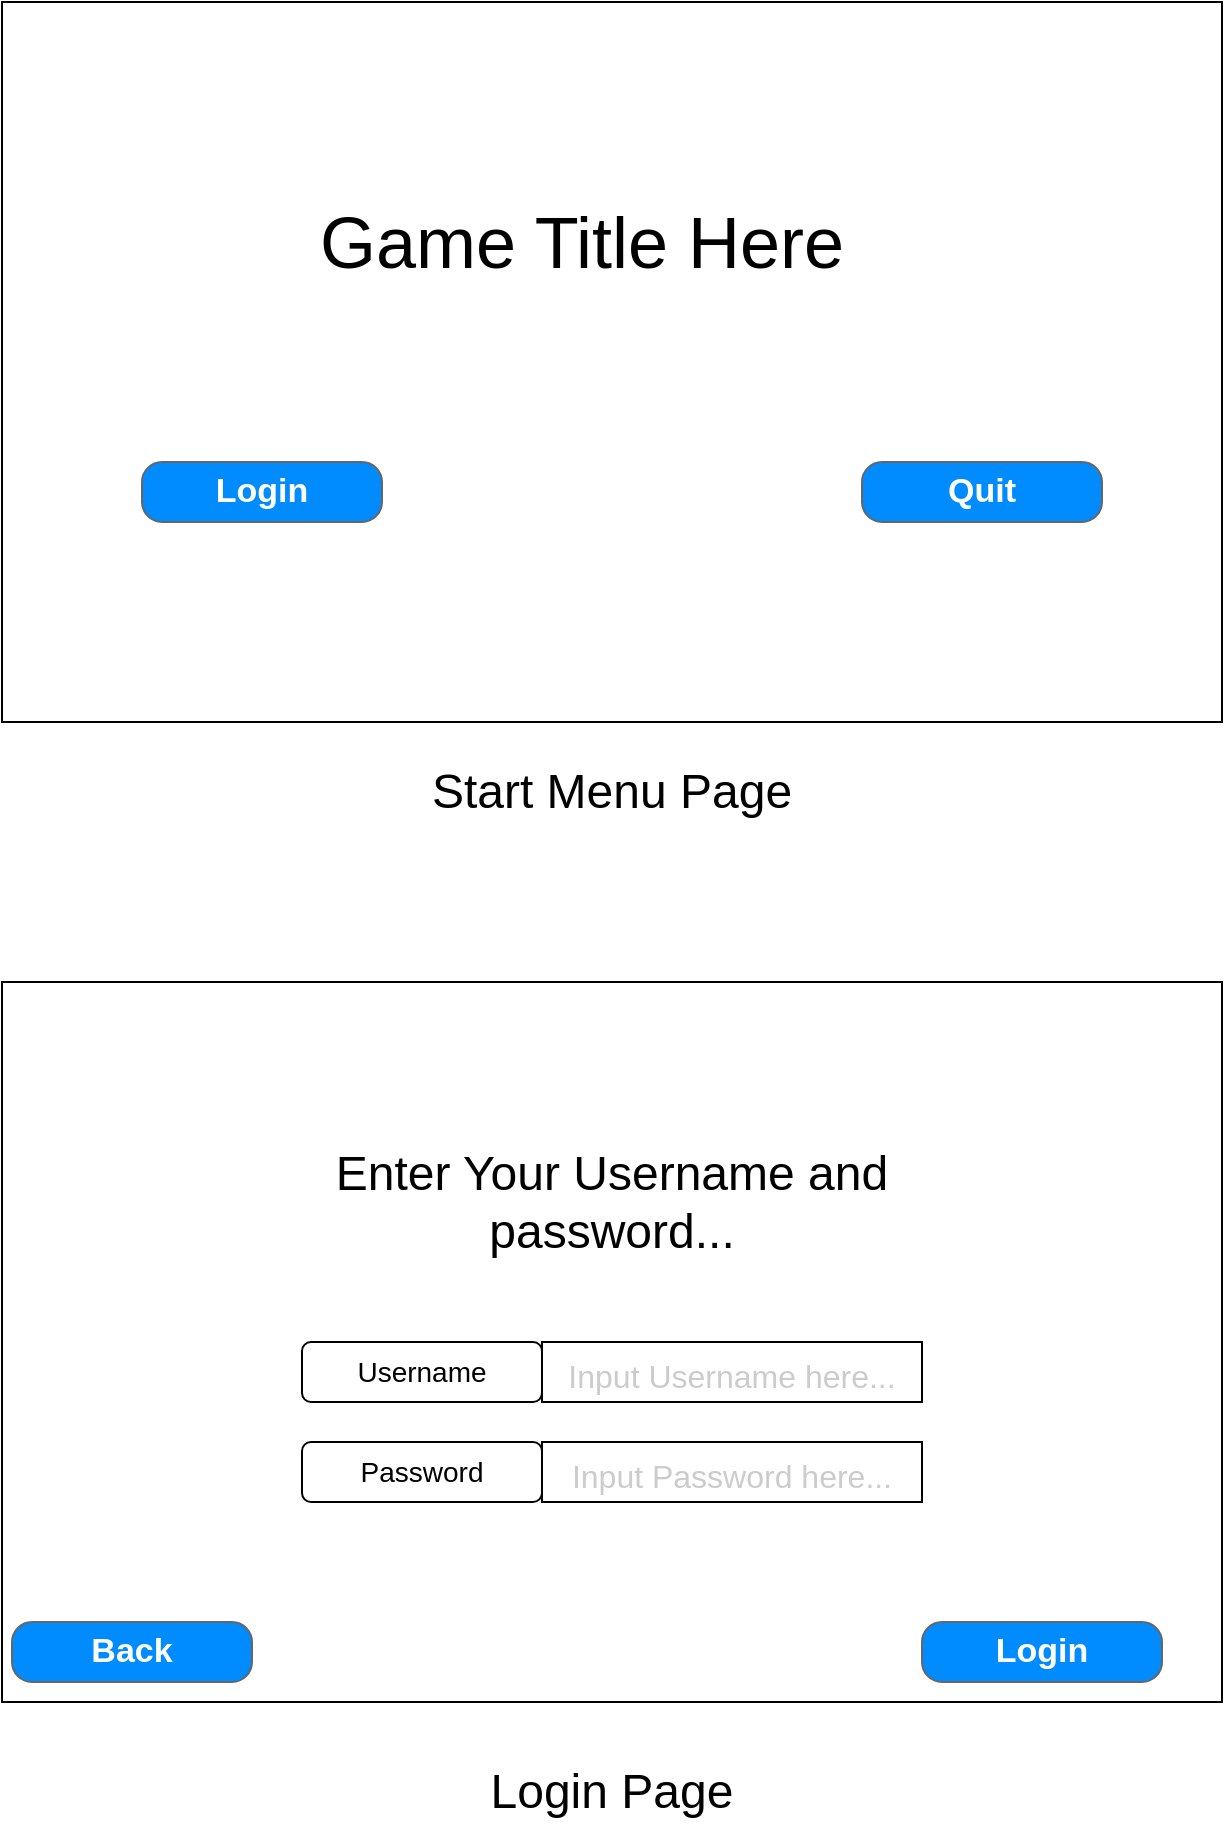 <mxfile version="20.2.7" type="device" pages="4"><diagram id="1L4usaPwL3lz2hlAMMEj" name="Start logic"><mxGraphModel dx="1209" dy="671" grid="1" gridSize="10" guides="1" tooltips="1" connect="1" arrows="1" fold="1" page="1" pageScale="1" pageWidth="850" pageHeight="1100" math="0" shadow="0"><root><mxCell id="0"/><mxCell id="1" parent="0"/><mxCell id="uS4R6kt5Y0Fst5nBRkxQ-1" value="" style="rounded=0;whiteSpace=wrap;html=1;" parent="1" vertex="1"><mxGeometry x="130" y="120" width="610" height="360" as="geometry"/></mxCell><mxCell id="uS4R6kt5Y0Fst5nBRkxQ-12" value="Login" style="strokeWidth=1;shadow=0;dashed=0;align=center;html=1;shape=mxgraph.mockup.buttons.button;strokeColor=#666666;fontColor=#ffffff;mainText=;buttonStyle=round;fontSize=17;fontStyle=1;fillColor=#008cff;whiteSpace=wrap;" parent="1" vertex="1"><mxGeometry x="200" y="350" width="120" height="30" as="geometry"/></mxCell><mxCell id="uS4R6kt5Y0Fst5nBRkxQ-13" value="&lt;span style=&quot;font-size: 36px;&quot;&gt;Game Title Here&lt;/span&gt;" style="text;html=1;strokeColor=none;fillColor=none;align=center;verticalAlign=middle;whiteSpace=wrap;rounded=0;" parent="1" vertex="1"><mxGeometry x="240" y="180" width="360" height="120" as="geometry"/></mxCell><mxCell id="uS4R6kt5Y0Fst5nBRkxQ-15" value="Quit" style="strokeWidth=1;shadow=0;dashed=0;align=center;html=1;shape=mxgraph.mockup.buttons.button;strokeColor=#666666;fontColor=#ffffff;mainText=;buttonStyle=round;fontSize=17;fontStyle=1;fillColor=#008cff;whiteSpace=wrap;" parent="1" vertex="1"><mxGeometry x="560" y="350" width="120" height="30" as="geometry"/></mxCell><mxCell id="uS4R6kt5Y0Fst5nBRkxQ-16" value="&lt;span style=&quot;font-size: 24px;&quot;&gt;Start Menu Page&lt;/span&gt;" style="text;html=1;strokeColor=none;fillColor=none;align=center;verticalAlign=middle;whiteSpace=wrap;rounded=0;fontSize=36;" parent="1" vertex="1"><mxGeometry x="130" y="490" width="610" height="40" as="geometry"/></mxCell><mxCell id="Q0GWqwia2zXX_CLbNTaI-1" value="" style="rounded=0;whiteSpace=wrap;html=1;" parent="1" vertex="1"><mxGeometry x="130" y="610" width="610" height="360" as="geometry"/></mxCell><mxCell id="Q0GWqwia2zXX_CLbNTaI-2" value="Back" style="strokeWidth=1;shadow=0;dashed=0;align=center;html=1;shape=mxgraph.mockup.buttons.button;strokeColor=#666666;fontColor=#ffffff;mainText=;buttonStyle=round;fontSize=17;fontStyle=1;fillColor=#008cff;whiteSpace=wrap;" parent="1" vertex="1"><mxGeometry x="135" y="930" width="120" height="30" as="geometry"/></mxCell><mxCell id="Q0GWqwia2zXX_CLbNTaI-3" value="&lt;span style=&quot;font-size: 24px;&quot;&gt;Enter Your Username and password...&lt;/span&gt;" style="text;html=1;strokeColor=none;fillColor=none;align=center;verticalAlign=middle;whiteSpace=wrap;rounded=0;" parent="1" vertex="1"><mxGeometry x="255" y="680" width="360" height="80" as="geometry"/></mxCell><mxCell id="Q0GWqwia2zXX_CLbNTaI-4" value="Login" style="strokeWidth=1;shadow=0;dashed=0;align=center;html=1;shape=mxgraph.mockup.buttons.button;strokeColor=#666666;fontColor=#ffffff;mainText=;buttonStyle=round;fontSize=17;fontStyle=1;fillColor=#008cff;whiteSpace=wrap;" parent="1" vertex="1"><mxGeometry x="590" y="930" width="120" height="30" as="geometry"/></mxCell><mxCell id="Q0GWqwia2zXX_CLbNTaI-6" value="&lt;span style=&quot;font-size: 24px;&quot;&gt;Login Page&lt;/span&gt;" style="text;html=1;strokeColor=none;fillColor=none;align=center;verticalAlign=middle;whiteSpace=wrap;rounded=0;fontSize=36;" parent="1" vertex="1"><mxGeometry x="130" y="990" width="610" height="40" as="geometry"/></mxCell><mxCell id="Q0GWqwia2zXX_CLbNTaI-7" value="&lt;font color=&quot;#cccccc&quot; size=&quot;3&quot;&gt;Input Username here...&lt;/font&gt;" style="rounded=0;whiteSpace=wrap;html=1;fontSize=24;" parent="1" vertex="1"><mxGeometry x="400" y="790" width="190" height="30" as="geometry"/></mxCell><mxCell id="Q0GWqwia2zXX_CLbNTaI-8" value="&lt;font color=&quot;#000000&quot;&gt;Username&lt;/font&gt;" style="rounded=1;whiteSpace=wrap;html=1;fontSize=14;fontColor=#CCCCCC;" parent="1" vertex="1"><mxGeometry x="280" y="790" width="120" height="30" as="geometry"/></mxCell><mxCell id="Q0GWqwia2zXX_CLbNTaI-11" value="&lt;font color=&quot;#cccccc&quot; size=&quot;3&quot;&gt;Input Password here...&lt;/font&gt;" style="rounded=0;whiteSpace=wrap;html=1;fontSize=24;" parent="1" vertex="1"><mxGeometry x="400" y="840" width="190" height="30" as="geometry"/></mxCell><mxCell id="Q0GWqwia2zXX_CLbNTaI-12" value="&lt;font color=&quot;#000000&quot;&gt;Password&lt;/font&gt;" style="rounded=1;whiteSpace=wrap;html=1;fontSize=14;fontColor=#CCCCCC;" parent="1" vertex="1"><mxGeometry x="280" y="840" width="120" height="30" as="geometry"/></mxCell></root></mxGraphModel></diagram><diagram id="BTKuGtvV9Ny8oed3zikb" name="Gameplay"><mxGraphModel dx="1209" dy="671" grid="1" gridSize="10" guides="0" tooltips="1" connect="1" arrows="1" fold="1" page="1" pageScale="1" pageWidth="850" pageHeight="1100" math="0" shadow="0"><root><mxCell id="0"/><mxCell id="1" parent="0"/><mxCell id="1meAuipvJD_YUB-OawLX-1" value="" style="rounded=0;whiteSpace=wrap;html=1;" parent="1" vertex="1"><mxGeometry x="130" y="630" width="610" height="360" as="geometry"/></mxCell><mxCell id="1meAuipvJD_YUB-OawLX-2" value="User Avatar" style="shape=umlActor;verticalLabelPosition=bottom;verticalAlign=top;html=1;outlineConnect=0;fontSize=24;" parent="1" vertex="1"><mxGeometry x="190" y="860" width="30" height="60" as="geometry"/></mxCell><mxCell id="1meAuipvJD_YUB-OawLX-3" value="Enemy" style="shape=umlActor;verticalLabelPosition=bottom;verticalAlign=top;html=1;outlineConnect=0;fontSize=24;" parent="1" vertex="1"><mxGeometry x="620" y="860" width="30" height="60" as="geometry"/></mxCell><mxCell id="1meAuipvJD_YUB-OawLX-4" value="Answer1" style="rounded=0;whiteSpace=wrap;html=1;fontSize=24;" parent="1" vertex="1"><mxGeometry x="270" y="760" width="110" height="50" as="geometry"/></mxCell><mxCell id="1meAuipvJD_YUB-OawLX-5" value="Question Box" style="rounded=0;whiteSpace=wrap;html=1;fontSize=24;" parent="1" vertex="1"><mxGeometry x="170" y="690" width="510" height="60" as="geometry"/></mxCell><mxCell id="1meAuipvJD_YUB-OawLX-6" value="Answer2" style="rounded=0;whiteSpace=wrap;html=1;fontSize=24;" parent="1" vertex="1"><mxGeometry x="460" y="760" width="110" height="50" as="geometry"/></mxCell><mxCell id="1meAuipvJD_YUB-OawLX-7" value="Answer3" style="rounded=0;whiteSpace=wrap;html=1;fontSize=24;" parent="1" vertex="1"><mxGeometry x="270" y="840" width="110" height="50" as="geometry"/></mxCell><mxCell id="1meAuipvJD_YUB-OawLX-8" value="Answer4" style="rounded=0;whiteSpace=wrap;html=1;fontSize=24;" parent="1" vertex="1"><mxGeometry x="460" y="840" width="110" height="50" as="geometry"/></mxCell><mxCell id="1meAuipvJD_YUB-OawLX-9" value="" style="rounded=0;whiteSpace=wrap;html=1;fontSize=14;" parent="1" vertex="1"><mxGeometry x="130" y="630" width="610" height="40" as="geometry"/></mxCell><mxCell id="1meAuipvJD_YUB-OawLX-10" value="User HP: 3" style="text;html=1;strokeColor=none;fillColor=none;align=center;verticalAlign=middle;whiteSpace=wrap;rounded=0;fontSize=14;" parent="1" vertex="1"><mxGeometry x="140" y="635" width="210" height="30" as="geometry"/></mxCell><mxCell id="1meAuipvJD_YUB-OawLX-11" value="Enemy HP: 3" style="text;html=1;strokeColor=none;fillColor=none;align=center;verticalAlign=middle;whiteSpace=wrap;rounded=0;fontSize=14;" parent="1" vertex="1"><mxGeometry x="495" y="635" width="210" height="30" as="geometry"/></mxCell><mxCell id="1meAuipvJD_YUB-OawLX-12" value="Time Left : 0:25" style="text;html=1;strokeColor=none;fillColor=none;align=center;verticalAlign=middle;whiteSpace=wrap;rounded=0;fontSize=14;" parent="1" vertex="1"><mxGeometry x="320" y="635" width="210" height="30" as="geometry"/></mxCell><mxCell id="bMEiGkm3QSnFiPgXJWYN-2" value="" style="rounded=0;whiteSpace=wrap;html=1;" parent="1" vertex="1"><mxGeometry x="130" y="120" width="610" height="360" as="geometry"/></mxCell><mxCell id="bMEiGkm3QSnFiPgXJWYN-3" value="&lt;span style=&quot;font-size: 24px;&quot;&gt;Select World...&lt;/span&gt;" style="text;html=1;strokeColor=none;fillColor=none;align=center;verticalAlign=middle;whiteSpace=wrap;rounded=0;fontSize=14;fontColor=#000000;" parent="1" vertex="1"><mxGeometry x="260" y="150" width="360" height="80" as="geometry"/></mxCell><mxCell id="bMEiGkm3QSnFiPgXJWYN-4" value="&lt;font color=&quot;#cccccc&quot;&gt;Background Art Here...&lt;/font&gt;" style="text;html=1;strokeColor=none;fillColor=none;align=center;verticalAlign=middle;whiteSpace=wrap;rounded=0;fontSize=24;fontColor=#000000;" parent="1" vertex="1"><mxGeometry x="360" y="290" width="150" height="70" as="geometry"/></mxCell><mxCell id="bMEiGkm3QSnFiPgXJWYN-5" value="&lt;font color=&quot;#000000&quot;&gt;World 1&lt;/font&gt;" style="rounded=0;whiteSpace=wrap;html=1;fontSize=24;fontColor=#CCCCCC;" parent="1" vertex="1"><mxGeometry x="170" y="240" width="120" height="60" as="geometry"/></mxCell><mxCell id="bMEiGkm3QSnFiPgXJWYN-7" value="&lt;font color=&quot;#000000&quot;&gt;World 2&lt;/font&gt;" style="rounded=0;whiteSpace=wrap;html=1;fontSize=24;fontColor=#CCCCCC;" parent="1" vertex="1"><mxGeometry x="570" y="240" width="120" height="60" as="geometry"/></mxCell><mxCell id="bMEiGkm3QSnFiPgXJWYN-8" value="&lt;font color=&quot;#000000&quot;&gt;World 3&lt;/font&gt;" style="rounded=0;whiteSpace=wrap;html=1;fontSize=24;fontColor=#CCCCCC;" parent="1" vertex="1"><mxGeometry x="170" y="360" width="120" height="60" as="geometry"/></mxCell><mxCell id="bMEiGkm3QSnFiPgXJWYN-9" value="&lt;font color=&quot;#000000&quot;&gt;World 4&lt;/font&gt;" style="rounded=0;whiteSpace=wrap;html=1;fontSize=24;fontColor=#CCCCCC;" parent="1" vertex="1"><mxGeometry x="570" y="370" width="120" height="60" as="geometry"/></mxCell><mxCell id="bMEiGkm3QSnFiPgXJWYN-10" value="World Selection Scene (Not Final)" style="text;html=1;strokeColor=none;fillColor=none;align=center;verticalAlign=middle;whiteSpace=wrap;rounded=0;fontSize=24;fontColor=#000000;" parent="1" vertex="1"><mxGeometry x="240" y="490" width="390" height="50" as="geometry"/></mxCell><mxCell id="bMEiGkm3QSnFiPgXJWYN-12" value="Gameplay Scene" style="text;html=1;strokeColor=none;fillColor=none;align=center;verticalAlign=middle;whiteSpace=wrap;rounded=0;fontSize=24;fontColor=#000000;" parent="1" vertex="1"><mxGeometry x="260" y="1010" width="350" height="60" as="geometry"/></mxCell><mxCell id="um41-oB3MBHCRGQP8ebJ-1" value="View Leaderboard" style="strokeWidth=1;shadow=0;dashed=0;align=center;html=1;shape=mxgraph.mockup.buttons.button;strokeColor=#666666;fontColor=#ffffff;mainText=;buttonStyle=round;fontSize=17;fontStyle=1;fillColor=#008cff;whiteSpace=wrap;" vertex="1" parent="1"><mxGeometry x="500" y="120" width="235" height="30" as="geometry"/></mxCell><mxCell id="SK5vCnp3vFyg_b4BPgVM-1" value="Logout" style="strokeWidth=1;shadow=0;dashed=0;align=center;html=1;shape=mxgraph.mockup.buttons.button;strokeColor=#666666;fontColor=#ffffff;mainText=;buttonStyle=round;fontSize=17;fontStyle=1;fillColor=#008cff;whiteSpace=wrap;" vertex="1" parent="1"><mxGeometry x="130" y="120" width="120" height="30" as="geometry"/></mxCell></root></mxGraphModel></diagram><diagram id="LF_9qxiL8Za-rR0gRrxp" name="Leaderboard display"><mxGraphModel dx="1209" dy="671" grid="1" gridSize="10" guides="1" tooltips="1" connect="1" arrows="1" fold="1" page="1" pageScale="1" pageWidth="850" pageHeight="1100" math="0" shadow="0"><root><mxCell id="0"/><mxCell id="1" parent="0"/><mxCell id="mJXotR8KrEDDLoi7MZsf-1" value="" style="rounded=0;whiteSpace=wrap;html=1;" parent="1" vertex="1"><mxGeometry x="130" y="70" width="610" height="360" as="geometry"/></mxCell><mxCell id="oeR8jRGKyQ0LdQzgGEf_-1" value="" style="rounded=0;whiteSpace=wrap;html=1;fontSize=14;fontColor=#000000;" parent="1" vertex="1"><mxGeometry x="265" y="110" width="320" height="270" as="geometry"/></mxCell><mxCell id="oeR8jRGKyQ0LdQzgGEf_-10" value="" style="group" parent="1" vertex="1" connectable="0"><mxGeometry x="265" y="110" width="320" height="30" as="geometry"/></mxCell><mxCell id="oeR8jRGKyQ0LdQzgGEf_-2" value="Rank" style="rounded=0;whiteSpace=wrap;html=1;fontSize=14;fontColor=#000000;" parent="oeR8jRGKyQ0LdQzgGEf_-10" vertex="1"><mxGeometry width="100" height="30" as="geometry"/></mxCell><mxCell id="oeR8jRGKyQ0LdQzgGEf_-3" value="Username" style="rounded=0;whiteSpace=wrap;html=1;fontSize=14;fontColor=#000000;" parent="oeR8jRGKyQ0LdQzgGEf_-10" vertex="1"><mxGeometry x="100" width="100" height="30" as="geometry"/></mxCell><mxCell id="oeR8jRGKyQ0LdQzgGEf_-5" value="Score" style="rounded=0;whiteSpace=wrap;html=1;fontSize=14;fontColor=#000000;" parent="oeR8jRGKyQ0LdQzgGEf_-10" vertex="1"><mxGeometry x="200" width="120" height="30" as="geometry"/></mxCell><mxCell id="oeR8jRGKyQ0LdQzgGEf_-15" value="" style="group" parent="1" vertex="1" connectable="0"><mxGeometry x="265" y="140" width="320" height="30" as="geometry"/></mxCell><mxCell id="oeR8jRGKyQ0LdQzgGEf_-16" value="1" style="rounded=0;whiteSpace=wrap;html=1;fontSize=14;fontColor=#000000;" parent="oeR8jRGKyQ0LdQzgGEf_-15" vertex="1"><mxGeometry width="100" height="30" as="geometry"/></mxCell><mxCell id="oeR8jRGKyQ0LdQzgGEf_-17" value="..." style="rounded=0;whiteSpace=wrap;html=1;fontSize=14;fontColor=#000000;" parent="oeR8jRGKyQ0LdQzgGEf_-15" vertex="1"><mxGeometry x="100" width="100" height="30" as="geometry"/></mxCell><mxCell id="oeR8jRGKyQ0LdQzgGEf_-18" value="..." style="rounded=0;whiteSpace=wrap;html=1;fontSize=14;fontColor=#000000;" parent="oeR8jRGKyQ0LdQzgGEf_-15" vertex="1"><mxGeometry x="200" width="120" height="30" as="geometry"/></mxCell><mxCell id="oeR8jRGKyQ0LdQzgGEf_-20" value="" style="group" parent="1" vertex="1" connectable="0"><mxGeometry x="265" y="350" width="320" height="30" as="geometry"/></mxCell><mxCell id="oeR8jRGKyQ0LdQzgGEf_-21" value="124" style="rounded=0;whiteSpace=wrap;html=1;fontSize=14;fontColor=#000000;" parent="oeR8jRGKyQ0LdQzgGEf_-20" vertex="1"><mxGeometry width="100" height="30" as="geometry"/></mxCell><mxCell id="oeR8jRGKyQ0LdQzgGEf_-22" value="Your username" style="rounded=0;whiteSpace=wrap;html=1;fontSize=14;fontColor=#000000;" parent="oeR8jRGKyQ0LdQzgGEf_-20" vertex="1"><mxGeometry x="100" width="100" height="30" as="geometry"/></mxCell><mxCell id="oeR8jRGKyQ0LdQzgGEf_-23" value="..." style="rounded=0;whiteSpace=wrap;html=1;fontSize=14;fontColor=#000000;" parent="oeR8jRGKyQ0LdQzgGEf_-20" vertex="1"><mxGeometry x="200" width="120" height="30" as="geometry"/></mxCell><mxCell id="9wY-ZWqRhG25bOFF14Ue-1" value="Back" style="strokeWidth=1;shadow=0;dashed=0;align=center;html=1;shape=mxgraph.mockup.buttons.button;strokeColor=#666666;fontColor=#ffffff;mainText=;buttonStyle=round;fontSize=17;fontStyle=1;fillColor=#008cff;whiteSpace=wrap;" vertex="1" parent="1"><mxGeometry x="130" y="400" width="120" height="30" as="geometry"/></mxCell></root></mxGraphModel></diagram><diagram id="oJuZm0K7QLS1MvsFLhdS" name="Admin view"><mxGraphModel dx="1209" dy="671" grid="1" gridSize="10" guides="1" tooltips="1" connect="1" arrows="1" fold="1" page="1" pageScale="1" pageWidth="850" pageHeight="1100" math="0" shadow="0"><root><mxCell id="0"/><mxCell id="1" parent="0"/><mxCell id="BolwyE4BJ4qRuZRSfUld-1" value="" style="rounded=0;whiteSpace=wrap;html=1;" vertex="1" parent="1"><mxGeometry x="120" y="50" width="610" height="360" as="geometry"/></mxCell><mxCell id="BolwyE4BJ4qRuZRSfUld-2" value="Logout" style="strokeWidth=1;shadow=0;dashed=0;align=center;html=1;shape=mxgraph.mockup.buttons.button;strokeColor=#666666;fontColor=#ffffff;mainText=;buttonStyle=round;fontSize=17;fontStyle=1;fillColor=#008cff;whiteSpace=wrap;" vertex="1" parent="1"><mxGeometry x="125" y="370" width="120" height="30" as="geometry"/></mxCell><mxCell id="BolwyE4BJ4qRuZRSfUld-3" value="&lt;span style=&quot;font-size: 24px;&quot;&gt;Welcome, Admin User&lt;/span&gt;" style="text;html=1;strokeColor=none;fillColor=none;align=center;verticalAlign=middle;whiteSpace=wrap;rounded=0;" vertex="1" parent="1"><mxGeometry x="245" y="120" width="360" height="80" as="geometry"/></mxCell><mxCell id="BolwyE4BJ4qRuZRSfUld-4" value="Create User Account" style="strokeWidth=1;shadow=0;dashed=0;align=center;html=1;shape=mxgraph.mockup.buttons.button;strokeColor=#666666;fontColor=#ffffff;mainText=;buttonStyle=round;fontSize=17;fontStyle=1;fillColor=#008cff;whiteSpace=wrap;" vertex="1" parent="1"><mxGeometry x="308" y="220" width="235" height="30" as="geometry"/></mxCell><mxCell id="BolwyE4BJ4qRuZRSfUld-5" value="&lt;span style=&quot;font-size: 24px;&quot;&gt;Initial Admin View Page&lt;/span&gt;" style="text;html=1;strokeColor=none;fillColor=none;align=center;verticalAlign=middle;whiteSpace=wrap;rounded=0;fontSize=36;" vertex="1" parent="1"><mxGeometry x="120" y="440" width="610" height="40" as="geometry"/></mxCell><mxCell id="BolwyE4BJ4qRuZRSfUld-10" value="Create Question" style="strokeWidth=1;shadow=0;dashed=0;align=center;html=1;shape=mxgraph.mockup.buttons.button;strokeColor=#666666;fontColor=#ffffff;mainText=;buttonStyle=round;fontSize=17;fontStyle=1;fillColor=#008cff;whiteSpace=wrap;" vertex="1" parent="1"><mxGeometry x="308" y="280" width="235" height="30" as="geometry"/></mxCell><mxCell id="2hcz-xDgvQZ8QvsKta2n-1" value="View Leaderboard" style="strokeWidth=1;shadow=0;dashed=0;align=center;html=1;shape=mxgraph.mockup.buttons.button;strokeColor=#666666;fontColor=#ffffff;mainText=;buttonStyle=round;fontSize=17;fontStyle=1;fillColor=#008cff;whiteSpace=wrap;" vertex="1" parent="1"><mxGeometry x="308" y="340" width="235" height="30" as="geometry"/></mxCell></root></mxGraphModel></diagram></mxfile>